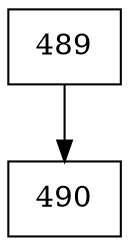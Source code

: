 digraph G {
  node [shape=record];
  node0 [label="{489}"];
  node0 -> node1;
  node1 [label="{490}"];
}

